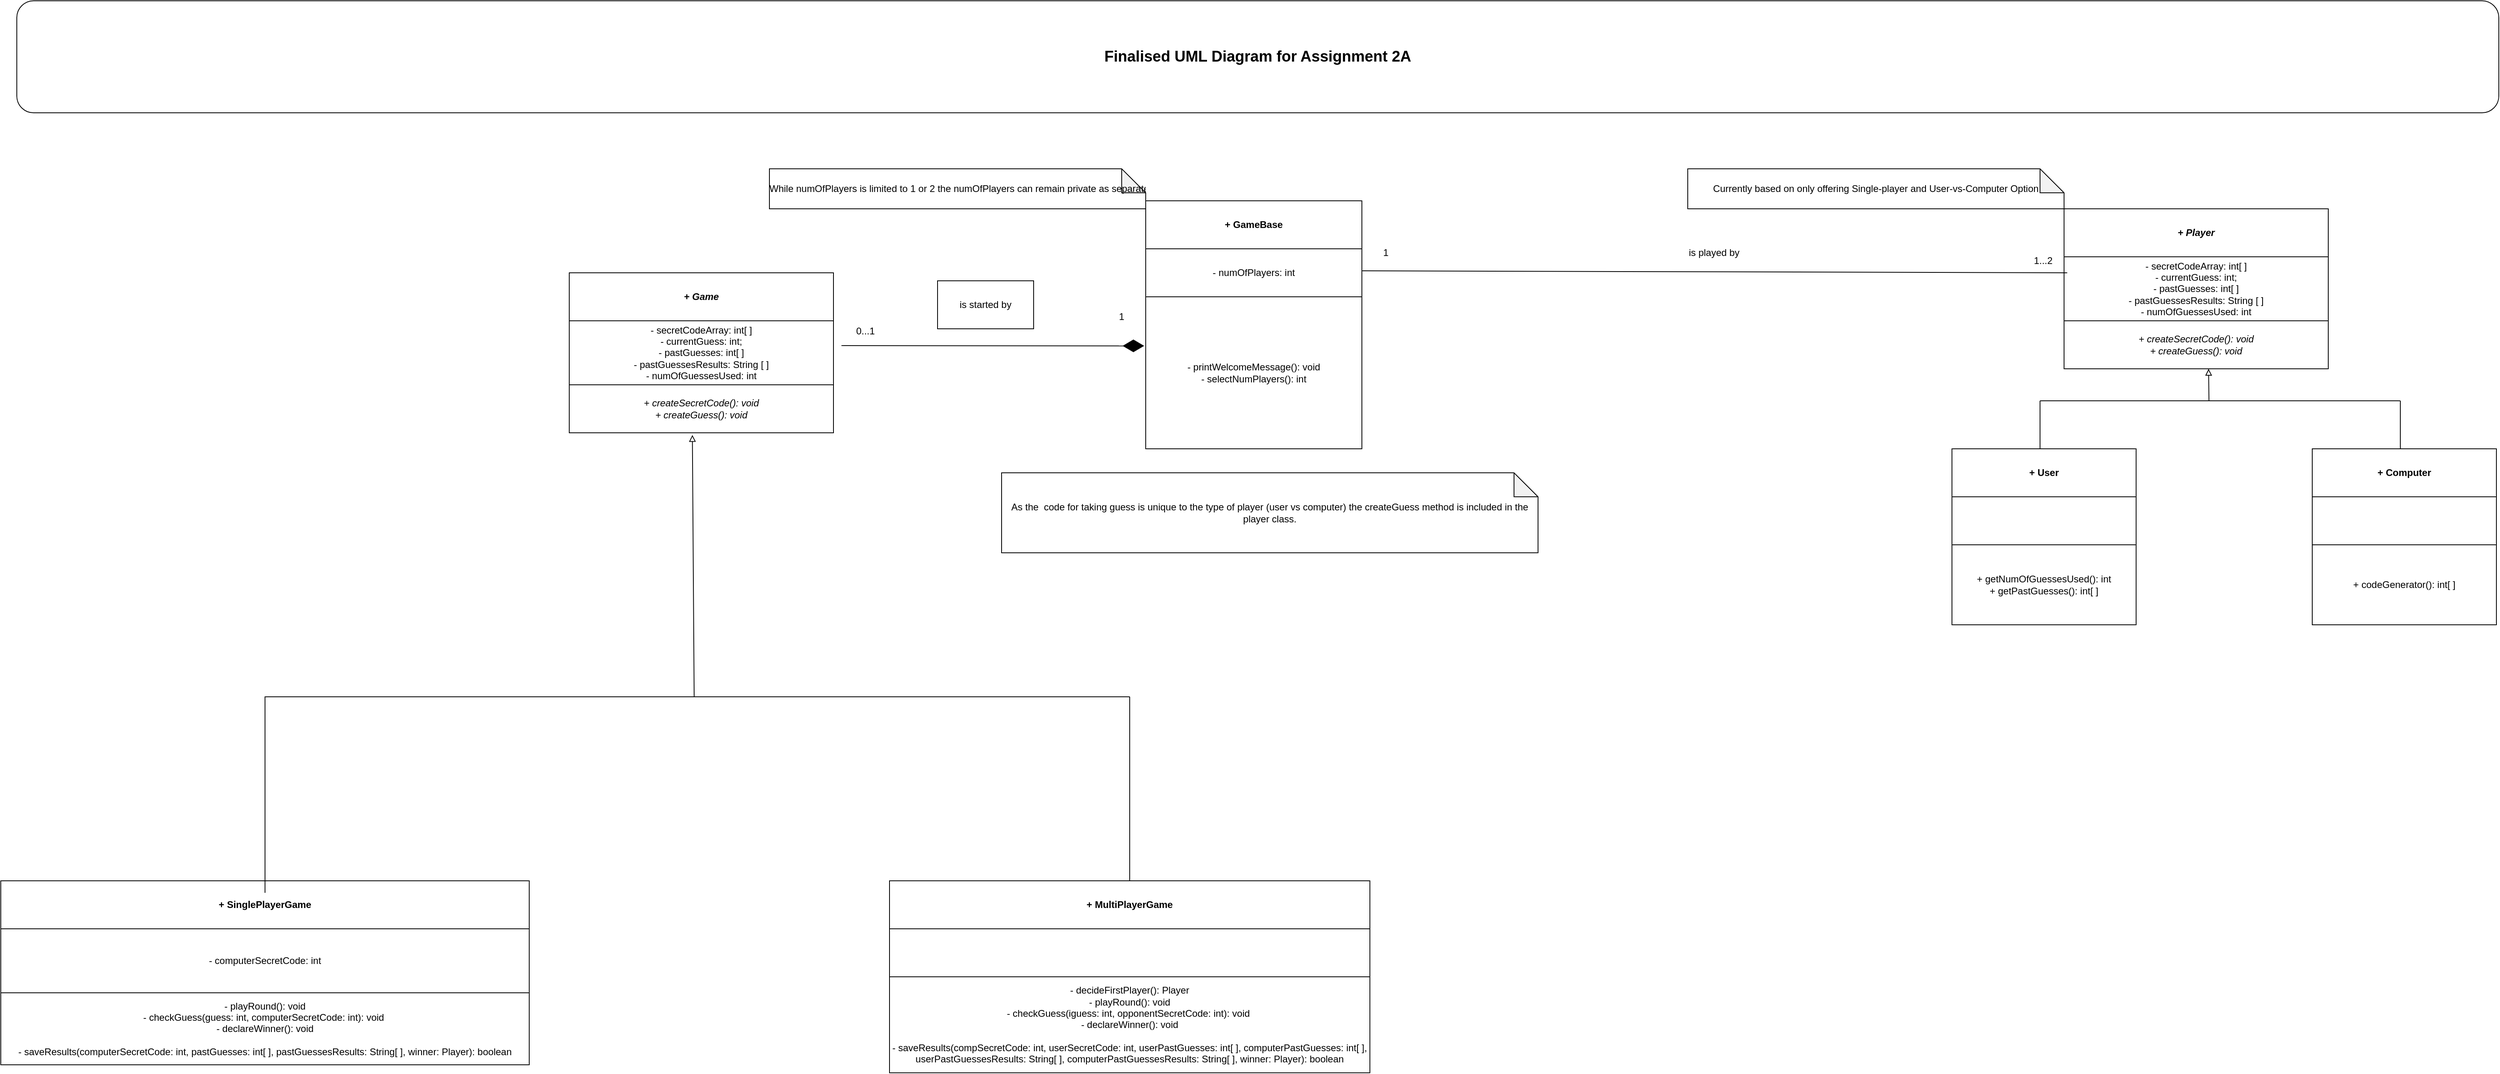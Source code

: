 <mxfile version="24.2.1" type="github">
  <diagram name="Page-1" id="k9EaVZVAbxrQNVvtNwEI">
    <mxGraphModel dx="6752" dy="2909" grid="1" gridSize="10" guides="1" tooltips="1" connect="1" arrows="1" fold="1" page="1" pageScale="1" pageWidth="827" pageHeight="1169" math="0" shadow="0">
      <root>
        <mxCell id="0" />
        <mxCell id="1" parent="0" />
        <mxCell id="YOF9pa97loRDRJes7WbL-1" value="&lt;i&gt;+ Player&lt;/i&gt;" style="rounded=0;whiteSpace=wrap;html=1;fontStyle=1" parent="1" vertex="1">
          <mxGeometry x="57" y="50" width="330" height="60" as="geometry" />
        </mxCell>
        <mxCell id="YOF9pa97loRDRJes7WbL-3" value="- secretCodeArray: int[ ]&lt;div&gt;- currentGuess: int;&lt;/div&gt;&lt;div&gt;- pastGuesses: int[ ]&lt;br&gt;&lt;/div&gt;&lt;div&gt;- pastGuessesResults: String [ ]&lt;/div&gt;&lt;div&gt;- numOfGuessesUsed: int&lt;/div&gt;" style="rounded=0;whiteSpace=wrap;html=1;" parent="1" vertex="1">
          <mxGeometry x="57" y="110" width="330" height="80" as="geometry" />
        </mxCell>
        <mxCell id="YOF9pa97loRDRJes7WbL-4" value="&lt;div&gt;&lt;i&gt;+ createSecretCode(): void&lt;/i&gt;&lt;/div&gt;&lt;div&gt;&lt;i&gt;+ createGuess(): void&lt;/i&gt;&lt;/div&gt;" style="rounded=0;whiteSpace=wrap;html=1;" parent="1" vertex="1">
          <mxGeometry x="57" y="190" width="330" height="60" as="geometry" />
        </mxCell>
        <mxCell id="YOF9pa97loRDRJes7WbL-10" value="" style="endArrow=none;html=1;rounded=0;" parent="1" edge="1">
          <mxGeometry width="50" height="50" relative="1" as="geometry">
            <mxPoint x="27" y="350" as="sourcePoint" />
            <mxPoint x="27" y="290" as="targetPoint" />
          </mxGeometry>
        </mxCell>
        <mxCell id="YOF9pa97loRDRJes7WbL-11" value="" style="endArrow=none;html=1;rounded=0;" parent="1" edge="1">
          <mxGeometry width="50" height="50" relative="1" as="geometry">
            <mxPoint x="27" y="290" as="sourcePoint" />
            <mxPoint x="277" y="290" as="targetPoint" />
          </mxGeometry>
        </mxCell>
        <mxCell id="YOF9pa97loRDRJes7WbL-12" value="" style="endArrow=none;html=1;rounded=0;" parent="1" edge="1">
          <mxGeometry width="50" height="50" relative="1" as="geometry">
            <mxPoint x="277" y="290" as="sourcePoint" />
            <mxPoint x="477" y="290" as="targetPoint" />
          </mxGeometry>
        </mxCell>
        <mxCell id="YOF9pa97loRDRJes7WbL-13" value="" style="endArrow=none;html=1;rounded=0;" parent="1" edge="1">
          <mxGeometry width="50" height="50" relative="1" as="geometry">
            <mxPoint x="477" y="350" as="sourcePoint" />
            <mxPoint x="477" y="290" as="targetPoint" />
          </mxGeometry>
        </mxCell>
        <mxCell id="YOF9pa97loRDRJes7WbL-14" value="" style="endArrow=block;html=1;rounded=0;endFill=0;" parent="1" edge="1">
          <mxGeometry width="50" height="50" relative="1" as="geometry">
            <mxPoint x="238" y="290" as="sourcePoint" />
            <mxPoint x="237.5" y="250" as="targetPoint" />
          </mxGeometry>
        </mxCell>
        <mxCell id="YOF9pa97loRDRJes7WbL-16" value="+ User" style="rounded=0;whiteSpace=wrap;html=1;fontStyle=1" parent="1" vertex="1">
          <mxGeometry x="-83" y="350" width="230" height="60" as="geometry" />
        </mxCell>
        <mxCell id="YOF9pa97loRDRJes7WbL-18" value="" style="rounded=0;whiteSpace=wrap;html=1;" parent="1" vertex="1">
          <mxGeometry x="-83" y="410" width="230" height="60" as="geometry" />
        </mxCell>
        <mxCell id="YOF9pa97loRDRJes7WbL-20" value="+ getNumOfGuessesUsed(): int&lt;br&gt;&lt;div&gt;+ getPastGuesses(): int[ ]&lt;br&gt;&lt;/div&gt;" style="rounded=0;whiteSpace=wrap;html=1;" parent="1" vertex="1">
          <mxGeometry x="-83" y="470" width="230" height="100" as="geometry" />
        </mxCell>
        <mxCell id="YOF9pa97loRDRJes7WbL-21" value="+ Computer" style="rounded=0;whiteSpace=wrap;html=1;fontStyle=1" parent="1" vertex="1">
          <mxGeometry x="367" y="350" width="230" height="60" as="geometry" />
        </mxCell>
        <mxCell id="YOF9pa97loRDRJes7WbL-22" value="" style="rounded=0;whiteSpace=wrap;html=1;" parent="1" vertex="1">
          <mxGeometry x="367" y="410" width="230" height="60" as="geometry" />
        </mxCell>
        <mxCell id="YOF9pa97loRDRJes7WbL-23" value="+ codeGenerator(): int[ ]" style="rounded=0;whiteSpace=wrap;html=1;" parent="1" vertex="1">
          <mxGeometry x="367" y="470" width="230" height="100" as="geometry" />
        </mxCell>
        <mxCell id="YOF9pa97loRDRJes7WbL-24" value="" style="endArrow=none;html=1;rounded=0;exitX=1;exitY=0.25;exitDx=0;exitDy=0;entryX=1;entryY=1;entryDx=0;entryDy=0;" parent="1" edge="1" target="YOF9pa97loRDRJes7WbL-30">
          <mxGeometry width="50" height="50" relative="1" as="geometry">
            <mxPoint x="-820" y="127.5" as="sourcePoint" />
            <mxPoint x="220" y="128" as="targetPoint" />
          </mxGeometry>
        </mxCell>
        <mxCell id="YOF9pa97loRDRJes7WbL-25" value="+ GameBase" style="rounded=0;whiteSpace=wrap;html=1;fontStyle=1" parent="1" vertex="1">
          <mxGeometry x="-1090" y="40" width="270" height="60" as="geometry" />
        </mxCell>
        <mxCell id="YOF9pa97loRDRJes7WbL-26" value="&lt;div&gt;- numOfPlayers: int&lt;/div&gt;" style="rounded=0;whiteSpace=wrap;html=1;" parent="1" vertex="1">
          <mxGeometry x="-1090" y="100" width="270" height="60" as="geometry" />
        </mxCell>
        <mxCell id="YOF9pa97loRDRJes7WbL-27" value="&lt;div&gt;- printWelcomeMessage(): void&lt;/div&gt;&lt;div&gt;- selectNumPlayers(): int&lt;/div&gt;" style="rounded=0;whiteSpace=wrap;html=1;" parent="1" vertex="1">
          <mxGeometry x="-1090" y="160" width="270" height="190" as="geometry" />
        </mxCell>
        <mxCell id="YOF9pa97loRDRJes7WbL-28" value="1" style="text;html=1;align=center;verticalAlign=middle;whiteSpace=wrap;rounded=0;" parent="1" vertex="1">
          <mxGeometry x="-820" y="90" width="60" height="30" as="geometry" />
        </mxCell>
        <mxCell id="YOF9pa97loRDRJes7WbL-30" value="1...2" style="text;html=1;align=center;verticalAlign=middle;whiteSpace=wrap;rounded=0;" parent="1" vertex="1">
          <mxGeometry x="1" y="100" width="60" height="30" as="geometry" />
        </mxCell>
        <mxCell id="hQRz_85s9rLfY9cLulfY-1" value="+ SinglePlayerGame" style="rounded=0;whiteSpace=wrap;html=1;fontStyle=1" parent="1" vertex="1">
          <mxGeometry x="-2520" y="890" width="660" height="60" as="geometry" />
        </mxCell>
        <mxCell id="hQRz_85s9rLfY9cLulfY-2" value="- computerSecretCode: int" style="rounded=0;whiteSpace=wrap;html=1;" parent="1" vertex="1">
          <mxGeometry x="-2520" y="950" width="660" height="80" as="geometry" />
        </mxCell>
        <mxCell id="hQRz_85s9rLfY9cLulfY-3" value="&lt;div&gt;- playRound(): void&lt;/div&gt;&lt;div&gt;- checkGuess(guess: int, computerSecretCode: int): void&amp;nbsp;&lt;/div&gt;&lt;div&gt;- declareWinner(): void&lt;/div&gt;&lt;div&gt;&lt;br&gt;&lt;/div&gt;&lt;div&gt;- saveResults(computerSecretCode: int, pastGuesses: int[ ], pastGuessesResults: String[ ], winner: Player): boolean&lt;/div&gt;" style="rounded=0;whiteSpace=wrap;html=1;" parent="1" vertex="1">
          <mxGeometry x="-2520" y="1030" width="660" height="90" as="geometry" />
        </mxCell>
        <mxCell id="hQRz_85s9rLfY9cLulfY-4" value="+ MultiPlayerGame" style="rounded=0;whiteSpace=wrap;html=1;fontStyle=1" parent="1" vertex="1">
          <mxGeometry x="-1410" y="890" width="600" height="60" as="geometry" />
        </mxCell>
        <mxCell id="hQRz_85s9rLfY9cLulfY-5" value="" style="rounded=0;whiteSpace=wrap;html=1;" parent="1" vertex="1">
          <mxGeometry x="-1410" y="950" width="600" height="60" as="geometry" />
        </mxCell>
        <mxCell id="hQRz_85s9rLfY9cLulfY-14" value="" style="endArrow=diamondThin;endFill=1;endSize=24;html=1;rounded=0;entryX=-0.007;entryY=0.323;entryDx=0;entryDy=0;entryPerimeter=0;" parent="1" target="YOF9pa97loRDRJes7WbL-27" edge="1">
          <mxGeometry width="160" relative="1" as="geometry">
            <mxPoint x="-1470" y="221" as="sourcePoint" />
            <mxPoint x="-1100" y="221" as="targetPoint" />
          </mxGeometry>
        </mxCell>
        <mxCell id="hQRz_85s9rLfY9cLulfY-16" value="1" style="text;html=1;align=center;verticalAlign=middle;whiteSpace=wrap;rounded=0;" parent="1" vertex="1">
          <mxGeometry x="-1150" y="170" width="60" height="30" as="geometry" />
        </mxCell>
        <mxCell id="hQRz_85s9rLfY9cLulfY-17" value="0...1" style="text;html=1;align=center;verticalAlign=middle;whiteSpace=wrap;rounded=0;" parent="1" vertex="1">
          <mxGeometry x="-1470" y="190" width="60" height="25" as="geometry" />
        </mxCell>
        <mxCell id="hQRz_85s9rLfY9cLulfY-19" value="&lt;div&gt;- decideFirstPlayer(): Player&lt;/div&gt;&lt;div&gt;-&lt;span style=&quot;font-size: 12px;&quot;&gt;&amp;nbsp;playRound(): void&lt;/span&gt;&lt;/div&gt;&lt;div&gt;- checkGuess(iguess: int, opponentSecretCode: int): void&amp;nbsp;&lt;/div&gt;&lt;div&gt;- declareWinner(): void&lt;/div&gt;&lt;div&gt;&lt;br&gt;&lt;/div&gt;&lt;div&gt;&lt;span style=&quot;font-size: 12.0px;&quot;&gt;- saveResults(compSecretCode: int, userSecretCode: int, userPastGuesses: int[ ], computerPastGuesses: int[ ], userPastGuessesResults: String[ ], computer&lt;/span&gt;&lt;span style=&quot;font-size: 12.0px;&quot;&gt;PastGuessesResults: String[ ],&lt;/span&gt;&lt;span style=&quot;font-size: 12.0px;&quot;&gt;&amp;nbsp;winner: Player): boolean&lt;/span&gt;&lt;/div&gt;" style="rounded=0;whiteSpace=wrap;html=1;" parent="1" vertex="1">
          <mxGeometry x="-1410" y="1010" width="600" height="120" as="geometry" />
        </mxCell>
        <mxCell id="hQRz_85s9rLfY9cLulfY-20" value="is played by" style="text;html=1;align=center;verticalAlign=middle;whiteSpace=wrap;rounded=0;" parent="1" vertex="1">
          <mxGeometry x="-430" y="90" width="100" height="30" as="geometry" />
        </mxCell>
        <mxCell id="hQRz_85s9rLfY9cLulfY-23" value="As the &amp;nbsp;code for taking guess is unique to the type of player (user vs computer) the createGuess method is included in the player class." style="shape=note;whiteSpace=wrap;html=1;backgroundOutline=1;darkOpacity=0.05;" parent="1" vertex="1">
          <mxGeometry x="-1270" y="380" width="670" height="100" as="geometry" />
        </mxCell>
        <mxCell id="hQRz_85s9rLfY9cLulfY-27" value="&lt;span style=&quot;font-size: 12.0px; white-space: nowrap;&quot;&gt;Currently based on only offering Single-player and User-vs-Computer Option&lt;/span&gt;" style="shape=note;whiteSpace=wrap;html=1;backgroundOutline=1;darkOpacity=0.05;resizable=1;autosize=0;overflow=width;snapToPoint=0;" parent="1" vertex="1">
          <mxGeometry x="-413" width="470" height="50" as="geometry" />
        </mxCell>
        <mxCell id="hQRz_85s9rLfY9cLulfY-29" value="&lt;span style=&quot;font-size: 12.0px; text-wrap: nowrap;&quot;&gt;While numOfPlayers is limited to 1 or 2 the numOfPlayers &lt;/span&gt;&lt;span style=&quot;text-wrap: nowrap;&quot;&gt;can&lt;/span&gt;&lt;span style=&quot;font-size: 12.0px; text-wrap: nowrap;&quot;&gt;&amp;nbsp;remain private as separate Games, however if we implemented 2+ players then need to make public&lt;/span&gt;" style="shape=note;whiteSpace=wrap;html=1;backgroundOutline=1;darkOpacity=0.05;resizable=1;autosize=0;overflow=width;snapToPoint=0;" parent="1" vertex="1">
          <mxGeometry x="-1560" width="470" height="50" as="geometry" />
        </mxCell>
        <mxCell id="tzWpKe4abZOgEzqRnZSf-1" value="" style="endArrow=block;html=1;rounded=0;endFill=0;entryX=0.466;entryY=1.045;entryDx=0;entryDy=0;entryPerimeter=0;" edge="1" parent="1" target="tzWpKe4abZOgEzqRnZSf-9">
          <mxGeometry width="50" height="50" relative="1" as="geometry">
            <mxPoint x="-2190" y="905" as="sourcePoint" />
            <mxPoint x="-1654" y="400" as="targetPoint" />
            <Array as="points">
              <mxPoint x="-2190" y="660" />
              <mxPoint x="-1654" y="660" />
            </Array>
          </mxGeometry>
        </mxCell>
        <mxCell id="tzWpKe4abZOgEzqRnZSf-2" value="" style="endArrow=none;html=1;rounded=0;" edge="1" parent="1">
          <mxGeometry width="50" height="50" relative="1" as="geometry">
            <mxPoint x="-1660" y="660" as="sourcePoint" />
            <mxPoint x="-1110" y="660" as="targetPoint" />
          </mxGeometry>
        </mxCell>
        <mxCell id="tzWpKe4abZOgEzqRnZSf-7" value="&lt;i&gt;+ Game&lt;/i&gt;" style="rounded=0;whiteSpace=wrap;html=1;fontStyle=1" vertex="1" parent="1">
          <mxGeometry x="-1810" y="130" width="330" height="60" as="geometry" />
        </mxCell>
        <mxCell id="tzWpKe4abZOgEzqRnZSf-8" value="- secretCodeArray: int[ ]&lt;div&gt;- currentGuess: int;&lt;/div&gt;&lt;div&gt;- pastGuesses: int[ ]&lt;br&gt;&lt;/div&gt;&lt;div&gt;- pastGuessesResults: String [ ]&lt;/div&gt;&lt;div&gt;- numOfGuessesUsed: int&lt;/div&gt;" style="rounded=0;whiteSpace=wrap;html=1;" vertex="1" parent="1">
          <mxGeometry x="-1810" y="190" width="330" height="80" as="geometry" />
        </mxCell>
        <mxCell id="tzWpKe4abZOgEzqRnZSf-9" value="&lt;div&gt;&lt;i&gt;+ createSecretCode(): void&lt;/i&gt;&lt;/div&gt;&lt;div&gt;&lt;i&gt;+ createGuess(): void&lt;/i&gt;&lt;/div&gt;" style="rounded=0;whiteSpace=wrap;html=1;" vertex="1" parent="1">
          <mxGeometry x="-1810" y="270" width="330" height="60" as="geometry" />
        </mxCell>
        <mxCell id="tzWpKe4abZOgEzqRnZSf-11" value="" style="endArrow=none;html=1;rounded=0;exitX=0.5;exitY=0;exitDx=0;exitDy=0;" edge="1" parent="1" source="hQRz_85s9rLfY9cLulfY-4">
          <mxGeometry width="50" height="50" relative="1" as="geometry">
            <mxPoint x="-1110" y="880" as="sourcePoint" />
            <mxPoint x="-1110" y="660" as="targetPoint" />
          </mxGeometry>
        </mxCell>
        <mxCell id="tzWpKe4abZOgEzqRnZSf-12" value="&lt;font style=&quot;font-size: 19px;&quot;&gt;&lt;b&gt;Finalised UML Diagram for Assignment 2A&lt;/b&gt;&lt;/font&gt;" style="rounded=1;whiteSpace=wrap;html=1;" vertex="1" parent="1">
          <mxGeometry x="-2500" y="-210" width="3100" height="140" as="geometry" />
        </mxCell>
        <mxCell id="tzWpKe4abZOgEzqRnZSf-13" value="is started by" style="rounded=0;whiteSpace=wrap;html=1;" vertex="1" parent="1">
          <mxGeometry x="-1350" y="140" width="120" height="60" as="geometry" />
        </mxCell>
      </root>
    </mxGraphModel>
  </diagram>
</mxfile>
